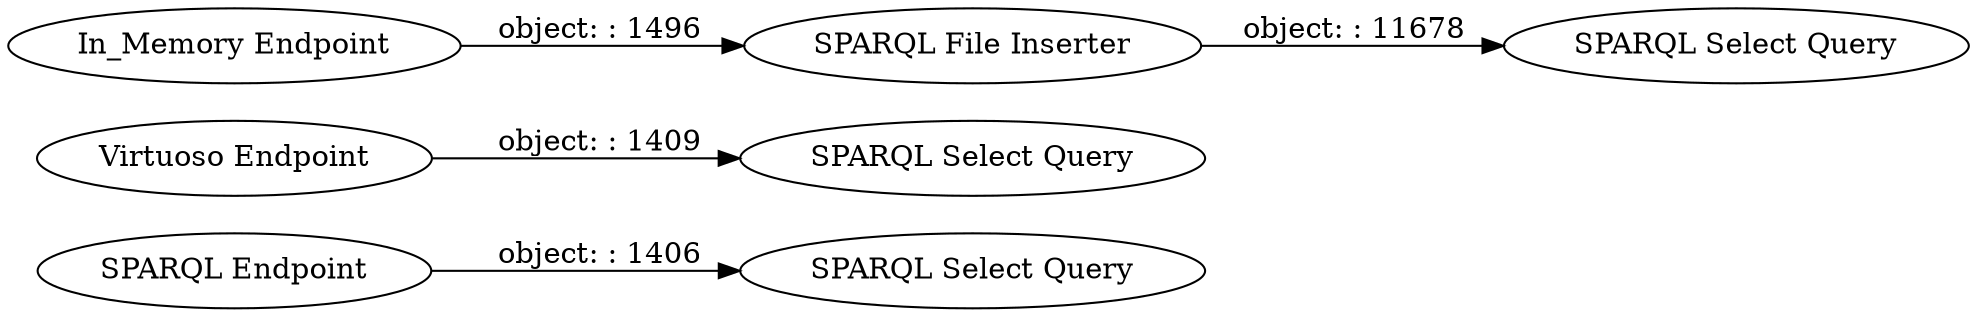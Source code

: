digraph {
	"-770202194359025041_21" [label="SPARQL Endpoint"]
	"-770202194359025041_17" [label="SPARQL Select Query"]
	"-770202194359025041_25" [label="SPARQL Select Query"]
	"-770202194359025041_18" [label="Virtuoso Endpoint"]
	"-770202194359025041_23" [label="In_Memory Endpoint"]
	"-770202194359025041_24" [label="SPARQL File Inserter"]
	"-770202194359025041_20" [label="SPARQL Select Query"]
	"-770202194359025041_23" -> "-770202194359025041_24" [label="object: : 1496"]
	"-770202194359025041_24" -> "-770202194359025041_25" [label="object: : 11678"]
	"-770202194359025041_21" -> "-770202194359025041_20" [label="object: : 1406"]
	"-770202194359025041_18" -> "-770202194359025041_17" [label="object: : 1409"]
	rankdir=LR
}
